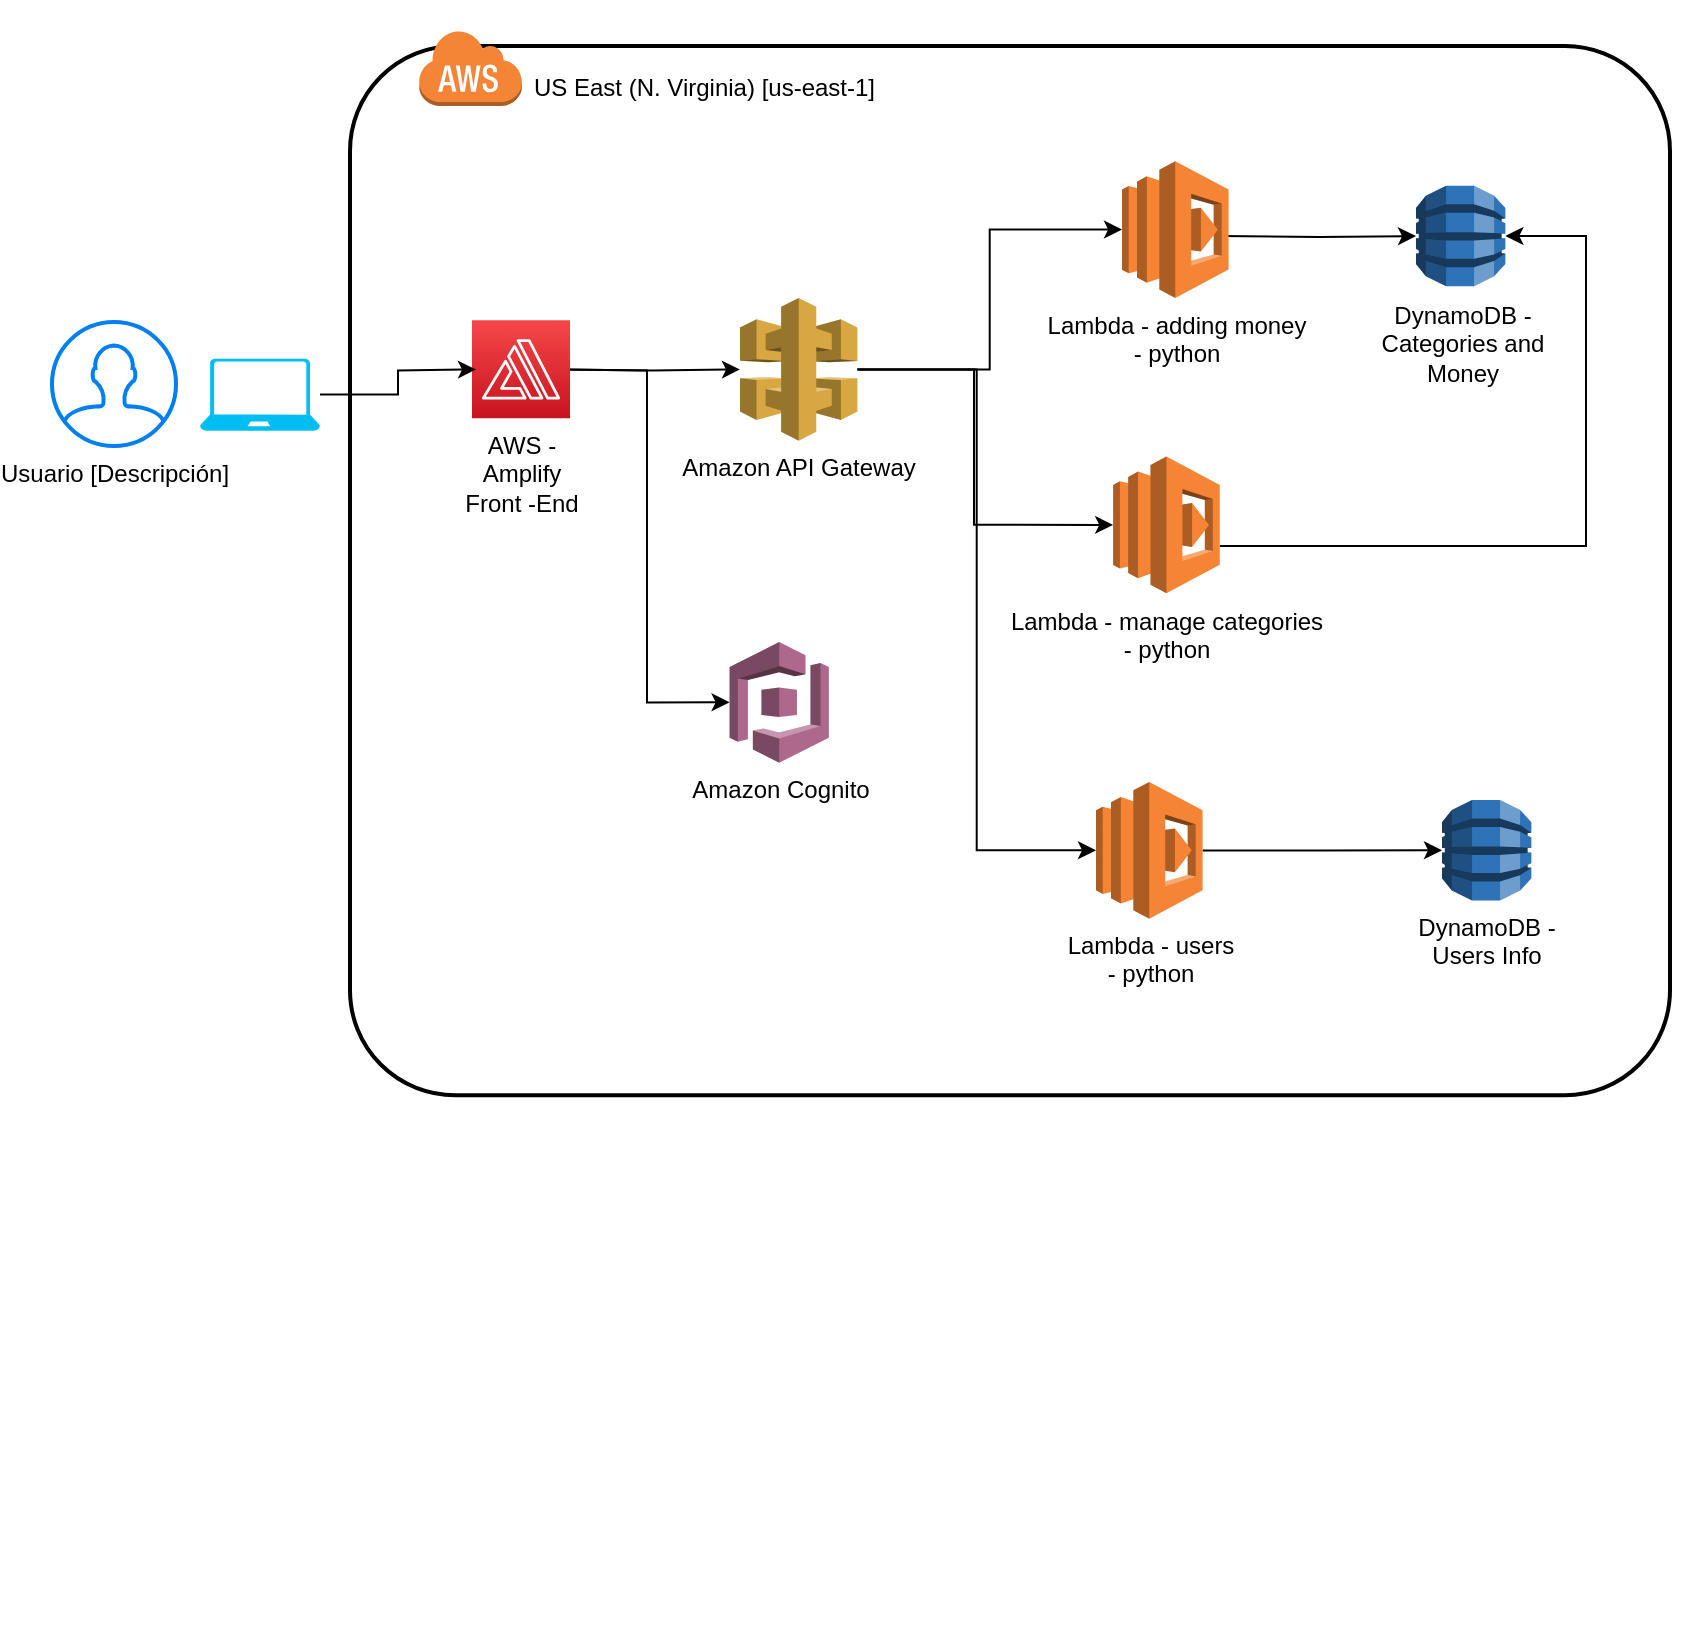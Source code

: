 <mxfile version="15.5.8" type="github">
  <diagram id="TSc8M2aQanpHi99RWJcm" name="Page-1">
    <mxGraphModel dx="1304" dy="462" grid="0" gridSize="10" guides="1" tooltips="1" connect="1" arrows="1" fold="1" page="1" pageScale="1" pageWidth="850" pageHeight="1100" math="0" shadow="0">
      <root>
        <mxCell id="0" />
        <mxCell id="1" parent="0" />
        <mxCell id="v8qC128liEodUwgJ5zLA-15" value="" style="group" parent="1" vertex="1" connectable="0">
          <mxGeometry x="185" y="39" width="660" height="817" as="geometry" />
        </mxCell>
        <mxCell id="v8qC128liEodUwgJ5zLA-13" value="" style="rounded=1;arcSize=10;dashed=0;fillColor=none;gradientColor=none;strokeWidth=2;" parent="v8qC128liEodUwgJ5zLA-15" vertex="1">
          <mxGeometry x="-7" y="23.003" width="660" height="524.629" as="geometry" />
        </mxCell>
        <mxCell id="v8qC128liEodUwgJ5zLA-14" value="" style="dashed=0;html=1;shape=mxgraph.aws3.cloud;fillColor=#F58536;gradientColor=none;dashed=0;" parent="v8qC128liEodUwgJ5zLA-15" vertex="1">
          <mxGeometry x="27.18" y="14.65" width="51.82" height="38.35" as="geometry" />
        </mxCell>
        <mxCell id="v8qC128liEodUwgJ5zLA-16" value="US East (N. Virginia) [us-east-1]" style="text;whiteSpace=wrap;html=1;" parent="v8qC128liEodUwgJ5zLA-15" vertex="1">
          <mxGeometry x="83.002" y="30.415" width="219.197" height="28.153" as="geometry" />
        </mxCell>
        <mxCell id="v8qC128liEodUwgJ5zLA-21" value="DynamoDB - &lt;br&gt;Users Info" style="outlineConnect=0;dashed=0;verticalLabelPosition=bottom;verticalAlign=top;align=center;html=1;shape=mxgraph.aws3.dynamo_db;fillColor=#2E73B8;gradientColor=none;" parent="v8qC128liEodUwgJ5zLA-15" vertex="1">
          <mxGeometry x="538.997" y="399.998" width="44.684" height="50.274" as="geometry" />
        </mxCell>
        <mxCell id="v8qC128liEodUwgJ5zLA-44" style="edgeStyle=orthogonalEdgeStyle;rounded=0;orthogonalLoop=1;jettySize=auto;html=1;" parent="v8qC128liEodUwgJ5zLA-15" source="v8qC128liEodUwgJ5zLA-18" target="v8qC128liEodUwgJ5zLA-21" edge="1">
          <mxGeometry relative="1" as="geometry" />
        </mxCell>
        <mxCell id="v8qC128liEodUwgJ5zLA-18" value="Lambda - users&lt;br&gt;- python" style="outlineConnect=0;dashed=0;verticalLabelPosition=bottom;verticalAlign=top;align=center;html=1;shape=mxgraph.aws3.lambda;fillColor=#F58534;gradientColor=none;" parent="v8qC128liEodUwgJ5zLA-15" vertex="1">
          <mxGeometry x="366.002" y="390.95" width="53.291" height="68.373" as="geometry" />
        </mxCell>
        <mxCell id="v8qC128liEodUwgJ5zLA-45" style="edgeStyle=orthogonalEdgeStyle;rounded=0;orthogonalLoop=1;jettySize=auto;html=1;entryX=0;entryY=0.5;entryDx=0;entryDy=0;entryPerimeter=0;" parent="v8qC128liEodUwgJ5zLA-15" source="v8qC128liEodUwgJ5zLA-20" target="v8qC128liEodUwgJ5zLA-18" edge="1">
          <mxGeometry relative="1" as="geometry" />
        </mxCell>
        <mxCell id="v8qC128liEodUwgJ5zLA-46" style="edgeStyle=orthogonalEdgeStyle;rounded=0;orthogonalLoop=1;jettySize=auto;html=1;entryX=0;entryY=0.5;entryDx=0;entryDy=0;entryPerimeter=0;" parent="v8qC128liEodUwgJ5zLA-15" source="v8qC128liEodUwgJ5zLA-20" target="VrviKEwC9QT9TlKkb7id-1" edge="1">
          <mxGeometry relative="1" as="geometry">
            <mxPoint x="366" y="273" as="targetPoint" />
            <Array as="points">
              <mxPoint x="305" y="185" />
              <mxPoint x="305" y="262" />
            </Array>
          </mxGeometry>
        </mxCell>
        <mxCell id="v8qC128liEodUwgJ5zLA-47" style="edgeStyle=orthogonalEdgeStyle;rounded=0;orthogonalLoop=1;jettySize=auto;html=1;" parent="v8qC128liEodUwgJ5zLA-15" source="v8qC128liEodUwgJ5zLA-20" target="VrviKEwC9QT9TlKkb7id-2" edge="1">
          <mxGeometry relative="1" as="geometry">
            <mxPoint x="368.64" y="118" as="targetPoint" />
          </mxGeometry>
        </mxCell>
        <mxCell id="v8qC128liEodUwgJ5zLA-20" value="Amazon API Gateway" style="outlineConnect=0;dashed=0;verticalLabelPosition=bottom;verticalAlign=top;align=center;html=1;shape=mxgraph.aws3.api_gateway;fillColor=#D9A741;gradientColor=none;" parent="v8qC128liEodUwgJ5zLA-15" vertex="1">
          <mxGeometry x="187.997" y="148.971" width="58.721" height="71.389" as="geometry" />
        </mxCell>
        <mxCell id="v8qC128liEodUwgJ5zLA-19" value="Amazon Cognito" style="outlineConnect=0;dashed=0;verticalLabelPosition=bottom;verticalAlign=top;align=center;html=1;shape=mxgraph.aws3.cognito;fillColor=#AD688B;gradientColor=none;" parent="v8qC128liEodUwgJ5zLA-15" vertex="1">
          <mxGeometry x="182.786" y="320.997" width="49.631" height="60.329" as="geometry" />
        </mxCell>
        <mxCell id="v8qC128liEodUwgJ5zLA-48" style="edgeStyle=orthogonalEdgeStyle;rounded=0;orthogonalLoop=1;jettySize=auto;html=1;" parent="v8qC128liEodUwgJ5zLA-15" target="v8qC128liEodUwgJ5zLA-20" edge="1">
          <mxGeometry relative="1" as="geometry">
            <mxPoint x="99.239" y="184.7" as="sourcePoint" />
          </mxGeometry>
        </mxCell>
        <mxCell id="v8qC128liEodUwgJ5zLA-54" style="edgeStyle=orthogonalEdgeStyle;rounded=0;orthogonalLoop=1;jettySize=auto;html=1;entryX=0;entryY=0.5;entryDx=0;entryDy=0;entryPerimeter=0;" parent="v8qC128liEodUwgJ5zLA-15" target="v8qC128liEodUwgJ5zLA-19" edge="1">
          <mxGeometry relative="1" as="geometry">
            <mxPoint x="99.239" y="184.7" as="sourcePoint" />
          </mxGeometry>
        </mxCell>
        <mxCell id="v8qC128liEodUwgJ5zLA-62" style="edgeStyle=orthogonalEdgeStyle;rounded=0;orthogonalLoop=1;jettySize=auto;html=1;" parent="v8qC128liEodUwgJ5zLA-15" target="v8qC128liEodUwgJ5zLA-63" edge="1">
          <mxGeometry relative="1" as="geometry">
            <mxPoint x="427.87" y="273.002" as="sourcePoint" />
            <mxPoint x="541.667" y="273.002" as="targetPoint" />
            <Array as="points">
              <mxPoint x="611" y="273" />
              <mxPoint x="611" y="118" />
            </Array>
          </mxGeometry>
        </mxCell>
        <mxCell id="v8qC128liEodUwgJ5zLA-64" style="edgeStyle=orthogonalEdgeStyle;rounded=0;orthogonalLoop=1;jettySize=auto;html=1;entryX=0;entryY=0.5;entryDx=0;entryDy=0;entryPerimeter=0;" parent="v8qC128liEodUwgJ5zLA-15" target="v8qC128liEodUwgJ5zLA-63" edge="1">
          <mxGeometry relative="1" as="geometry">
            <mxPoint x="427.87" y="118.005" as="sourcePoint" />
          </mxGeometry>
        </mxCell>
        <mxCell id="v8qC128liEodUwgJ5zLA-63" value="" style="outlineConnect=0;dashed=0;verticalLabelPosition=bottom;verticalAlign=top;align=center;html=1;shape=mxgraph.aws3.dynamo_db;fillColor=#2E73B8;gradientColor=none;" parent="v8qC128liEodUwgJ5zLA-15" vertex="1">
          <mxGeometry x="525.997" y="92.868" width="44.684" height="50.274" as="geometry" />
        </mxCell>
        <mxCell id="VrviKEwC9QT9TlKkb7id-1" value="Lambda - manage categories&lt;br&gt;- python" style="outlineConnect=0;dashed=0;verticalLabelPosition=bottom;verticalAlign=top;align=center;html=1;shape=mxgraph.aws3.lambda;fillColor=#F58534;gradientColor=none;" parent="v8qC128liEodUwgJ5zLA-15" vertex="1">
          <mxGeometry x="374.582" y="228.26" width="53.291" height="68.373" as="geometry" />
        </mxCell>
        <mxCell id="VrviKEwC9QT9TlKkb7id-2" value="Lambda - adding money&lt;br&gt;- python" style="outlineConnect=0;dashed=0;verticalLabelPosition=bottom;verticalAlign=top;align=center;html=1;shape=mxgraph.aws3.lambda;fillColor=#F58534;gradientColor=none;" parent="v8qC128liEodUwgJ5zLA-15" vertex="1">
          <mxGeometry x="379.002" y="80.6" width="53.291" height="68.373" as="geometry" />
        </mxCell>
        <mxCell id="VrviKEwC9QT9TlKkb7id-3" value="" style="sketch=0;points=[[0,0,0],[0.25,0,0],[0.5,0,0],[0.75,0,0],[1,0,0],[0,1,0],[0.25,1,0],[0.5,1,0],[0.75,1,0],[1,1,0],[0,0.25,0],[0,0.5,0],[0,0.75,0],[1,0.25,0],[1,0.5,0],[1,0.75,0]];outlineConnect=0;fontColor=#232F3E;gradientColor=#F54749;gradientDirection=north;fillColor=#C7131F;strokeColor=#ffffff;dashed=0;verticalLabelPosition=bottom;verticalAlign=top;align=center;html=1;fontSize=12;fontStyle=0;aspect=fixed;shape=mxgraph.aws4.resourceIcon;resIcon=mxgraph.aws4.amplify;" parent="v8qC128liEodUwgJ5zLA-15" vertex="1">
          <mxGeometry x="54" y="160.17" width="49" height="49" as="geometry" />
        </mxCell>
        <mxCell id="VrviKEwC9QT9TlKkb7id-5" value="AWS - Amplify Front -End" style="text;html=1;strokeColor=none;fillColor=none;align=center;verticalAlign=middle;whiteSpace=wrap;rounded=0;" parent="v8qC128liEodUwgJ5zLA-15" vertex="1">
          <mxGeometry x="48.5" y="209.17" width="60" height="54.83" as="geometry" />
        </mxCell>
        <mxCell id="VrviKEwC9QT9TlKkb7id-14" value="&lt;span&gt;DynamoDB -&lt;/span&gt;&lt;br&gt;&lt;span&gt;Categories and Money&lt;/span&gt;" style="text;html=1;strokeColor=none;fillColor=none;align=center;verticalAlign=middle;whiteSpace=wrap;rounded=0;" parent="v8qC128liEodUwgJ5zLA-15" vertex="1">
          <mxGeometry x="504" y="138" width="91" height="68" as="geometry" />
        </mxCell>
        <mxCell id="v8qC128liEodUwgJ5zLA-23" value="Usuario [Descripción]" style="html=1;verticalLabelPosition=bottom;align=center;labelBackgroundColor=#ffffff;verticalAlign=top;strokeWidth=2;strokeColor=#0080F0;shadow=0;dashed=0;shape=mxgraph.ios7.icons.user;" parent="1" vertex="1">
          <mxGeometry x="29" y="200" width="62" height="62" as="geometry" />
        </mxCell>
        <mxCell id="v8qC128liEodUwgJ5zLA-53" style="edgeStyle=orthogonalEdgeStyle;rounded=0;orthogonalLoop=1;jettySize=auto;html=1;" parent="1" source="v8qC128liEodUwgJ5zLA-50" edge="1">
          <mxGeometry relative="1" as="geometry">
            <mxPoint x="241.003" y="223.7" as="targetPoint" />
          </mxGeometry>
        </mxCell>
        <mxCell id="v8qC128liEodUwgJ5zLA-50" value="" style="verticalLabelPosition=bottom;html=1;verticalAlign=top;align=center;strokeColor=none;fillColor=#00BEF2;shape=mxgraph.azure.laptop;pointerEvents=1;dashed=1;dashPattern=1 1;" parent="1" vertex="1">
          <mxGeometry x="103" y="218.33" width="60" height="36" as="geometry" />
        </mxCell>
      </root>
    </mxGraphModel>
  </diagram>
</mxfile>
